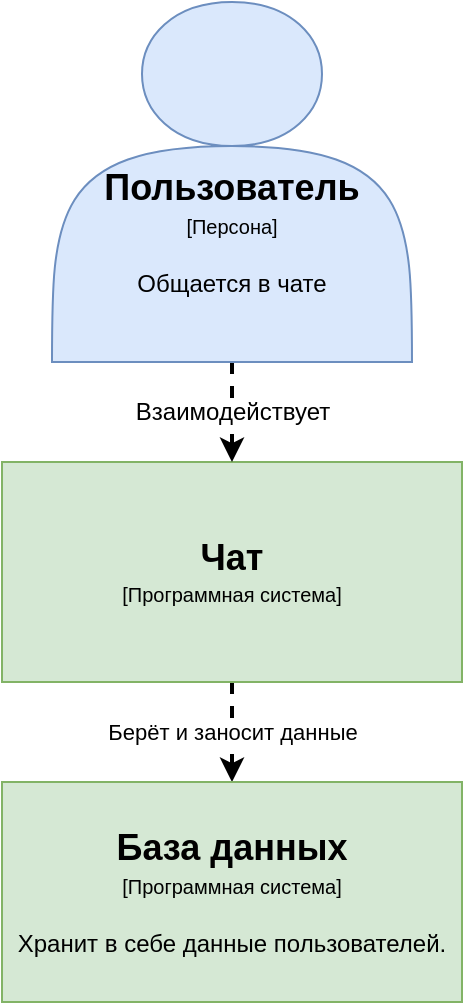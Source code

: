<mxfile version="13.6.4" type="device"><diagram id="LKbl59Wxj6-I2dOmfFXZ" name="Page-1"><mxGraphModel dx="868" dy="1501" grid="1" gridSize="10" guides="1" tooltips="1" connect="1" arrows="1" fold="1" page="1" pageScale="1" pageWidth="850" pageHeight="1100" math="0" shadow="0"><root><mxCell id="0"/><mxCell id="1" parent="0"/><mxCell id="TUdvTuO5gbEj2QnLK1DW-3" value="Берёт и заносит данные" style="edgeStyle=orthogonalEdgeStyle;rounded=0;orthogonalLoop=1;jettySize=auto;html=1;exitX=0.5;exitY=1;exitDx=0;exitDy=0;dashed=1;strokeWidth=2;" parent="1" source="Cl7jAZmfZ8Bk9I_UfbNT-1" target="gcKuAKXUPrUa6zFF_6i2-1" edge="1"><mxGeometry relative="1" as="geometry"/></mxCell><mxCell id="Cl7jAZmfZ8Bk9I_UfbNT-1" value="&lt;div&gt;&lt;span style=&quot;font-size: 18px&quot;&gt;&lt;b&gt;Чат&lt;/b&gt;&lt;/span&gt;&lt;/div&gt;&lt;div&gt;&lt;font style=&quot;font-size: 10px&quot;&gt;[&lt;/font&gt;&lt;font style=&quot;font-size: 10px&quot;&gt;&lt;span class=&quot;tlid-translation translation&quot; lang=&quot;ru&quot;&gt;&lt;span title=&quot;&quot; class=&quot;&quot;&gt;Программная система&lt;/span&gt;&lt;/span&gt;]&lt;/font&gt;&lt;/div&gt;" style="rounded=0;whiteSpace=wrap;html=1;fillColor=#d5e8d4;strokeColor=#82b366;" parent="1" vertex="1"><mxGeometry x="235" y="160" width="230" height="110" as="geometry"/></mxCell><mxCell id="TUdvTuO5gbEj2QnLK1DW-1" value="&lt;font style=&quot;font-size: 12px&quot;&gt;Взаимодействует&lt;/font&gt;" style="edgeStyle=orthogonalEdgeStyle;rounded=0;orthogonalLoop=1;jettySize=auto;html=1;exitX=0.5;exitY=1;exitDx=0;exitDy=0;entryX=0.5;entryY=0;entryDx=0;entryDy=0;dashed=1;strokeWidth=2;" parent="1" source="Cl7jAZmfZ8Bk9I_UfbNT-4" target="Cl7jAZmfZ8Bk9I_UfbNT-1" edge="1"><mxGeometry relative="1" as="geometry"/></mxCell><mxCell id="Cl7jAZmfZ8Bk9I_UfbNT-4" value="&lt;div&gt;&lt;br&gt;&lt;/div&gt;&lt;div&gt;&lt;br&gt;&lt;/div&gt;&lt;div&gt;&lt;b&gt;&lt;font style=&quot;font-size: 18px&quot;&gt;&lt;br&gt;&lt;/font&gt;&lt;/b&gt;&lt;/div&gt;&lt;div&gt;&lt;b&gt;&lt;font style=&quot;font-size: 18px&quot;&gt;Пользователь&lt;br&gt;&lt;/font&gt;&lt;/b&gt;&lt;/div&gt;&lt;div&gt;&lt;font style=&quot;font-size: 10px&quot;&gt;[Персона]&lt;/font&gt;&lt;/div&gt;&lt;div&gt;&lt;font style=&quot;font-size: 10px&quot;&gt;&lt;br&gt;&lt;/font&gt;&lt;/div&gt;&lt;div&gt;Общается в чате&lt;br&gt;&lt;/div&gt;" style="shape=actor;whiteSpace=wrap;html=1;fillColor=#dae8fc;strokeColor=#6c8ebf;" parent="1" vertex="1"><mxGeometry x="260" y="-70" width="180" height="180" as="geometry"/></mxCell><mxCell id="gcKuAKXUPrUa6zFF_6i2-1" value="&lt;div&gt;&lt;b&gt;&lt;font style=&quot;font-size: 18px&quot;&gt;База данных&lt;/font&gt;&lt;/b&gt;&lt;br&gt;&lt;/div&gt;&lt;div&gt;&lt;font style=&quot;font-size: 10px&quot;&gt;[&lt;/font&gt;&lt;font style=&quot;font-size: 10px&quot;&gt;&lt;span class=&quot;tlid-translation translation&quot; lang=&quot;ru&quot;&gt;&lt;span title=&quot;&quot; class=&quot;&quot;&gt;Программная система&lt;/span&gt;&lt;/span&gt;]&lt;/font&gt;&lt;/div&gt;&lt;div&gt;&lt;font style=&quot;font-size: 10px&quot;&gt;&lt;br&gt;&lt;/font&gt;&lt;/div&gt;&lt;div&gt;Хранит в себе данные пользователей.&lt;br&gt;&lt;/div&gt;" style="rounded=0;whiteSpace=wrap;html=1;fillColor=#d5e8d4;strokeColor=#82b366;" parent="1" vertex="1"><mxGeometry x="235" y="320" width="230" height="110" as="geometry"/></mxCell></root></mxGraphModel></diagram></mxfile>